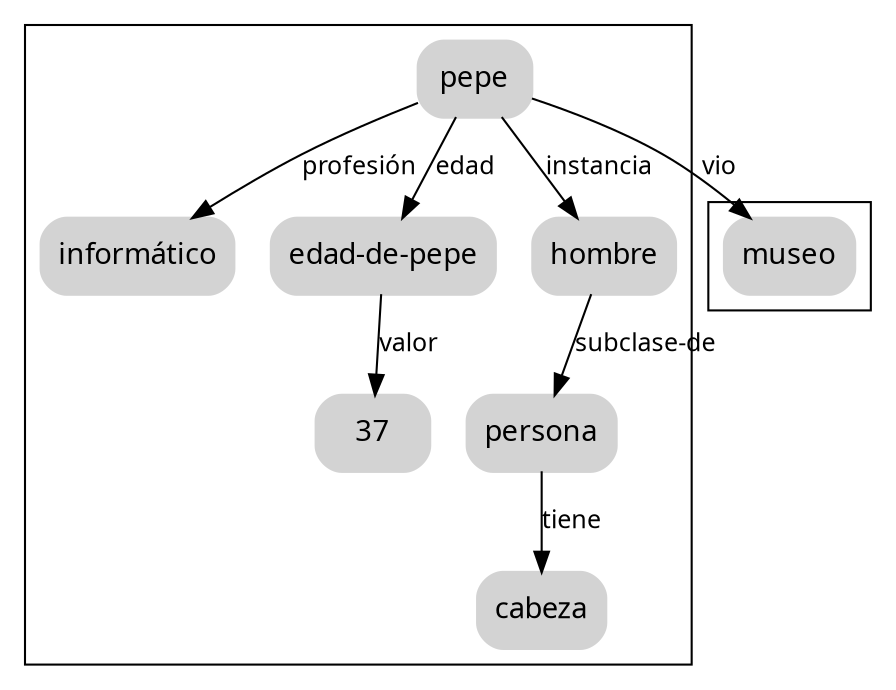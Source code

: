 digraph ejemplo {
node  [style="rounded,filled,bold", shape=box, fontname="Nimbus", color="lightgray"];
edge  [fontname="Nimbus" weight=2, fontsize=12]

subgraph cluster_1 {
A -> B [ label = "profesión" ];
A -> C [ label = "edad"];
C -> D [ label = "valor"];
A -> E [ label = "instancia"];
E -> F [ label = "subclase-de"];
F -> G [ label = "tiene"];
}

subgraph cluster_2 {
A -> H [ label = "vio"];
}

A [label="pepe"];
B [label="informático"];
C [label="edad-de-pepe"];
D [label="37"];
E [label="hombre"];
F [label="persona"];
G [label="cabeza"];
H [label="museo"];

}